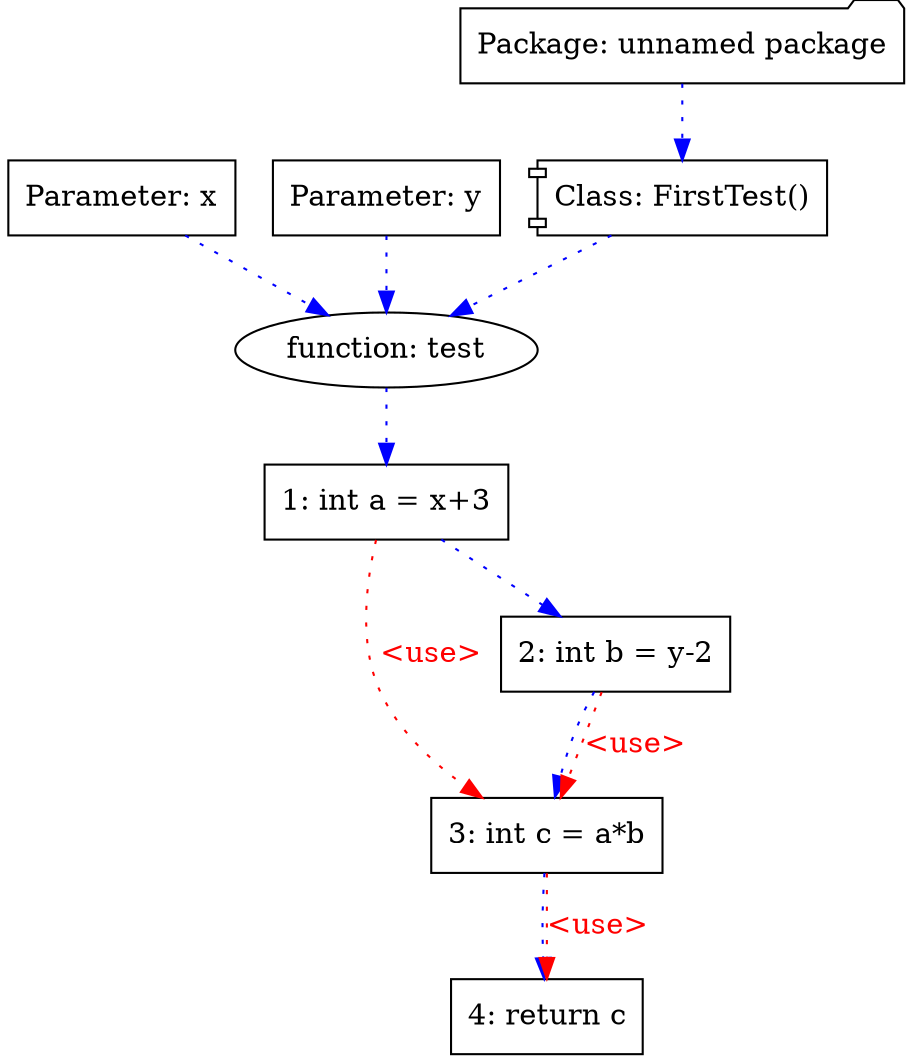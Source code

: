 digraph ABCD {
"test_param_x" [label="Parameter: x",shape=box];
"test_1" [label="1: int a = x+3",shape=box];
"test_0" [label="function: test"];
"test_param_y" [label="Parameter: y",shape=box];
"test_3" [label="3: int c = a*b",shape=box];
"package_unnamed package" [label="Package: unnamed package",shape=folder];
"test_2" [label="2: int b = y-2",shape=box];
"test_4" [label="4: return c",shape=box];
"class_FirstTest()" [label="Class: FirstTest()",shape=component];
"package_unnamed package" -> "class_FirstTest()" [color=blue,fontcolor=blue,style=dotted];
"class_FirstTest()" -> "test_0" [color=blue,fontcolor=blue,style=dotted];
"test_param_x" -> "test_0" [color=blue,fontcolor=blue,style=dotted];
"test_param_y" -> "test_0" [color=blue,fontcolor=blue,style=dotted];
"test_0" -> "test_1" [color=blue,fontcolor=blue,style=dotted];
"test_1" -> "test_2" [color=blue,fontcolor=blue,style=dotted];
"test_2" -> "test_3" [color=blue,fontcolor=blue,style=dotted];
"test_3" -> "test_4" [color=blue,fontcolor=blue,style=dotted];
"test_2" -> "test_3" [label="<use>",color=red,fontcolor=red,style=dotted,];
"test_1" -> "test_3" [label="<use>",color=red,fontcolor=red,style=dotted,];
"test_3" -> "test_4" [label="<use>",color=red,fontcolor=red,style=dotted,];
}